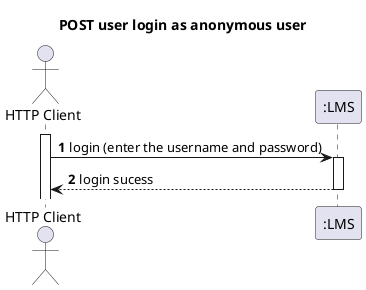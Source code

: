 @startuml
'https://plantuml.com/sequence-diagram
autoactivate on
autonumber

title POST user login as anonymous user

actor "HTTP Client" as User
participant ":LMS" as Rest


activate User

User -> Rest: login (enter the username and password)
Rest --> User: login sucess


@enduml